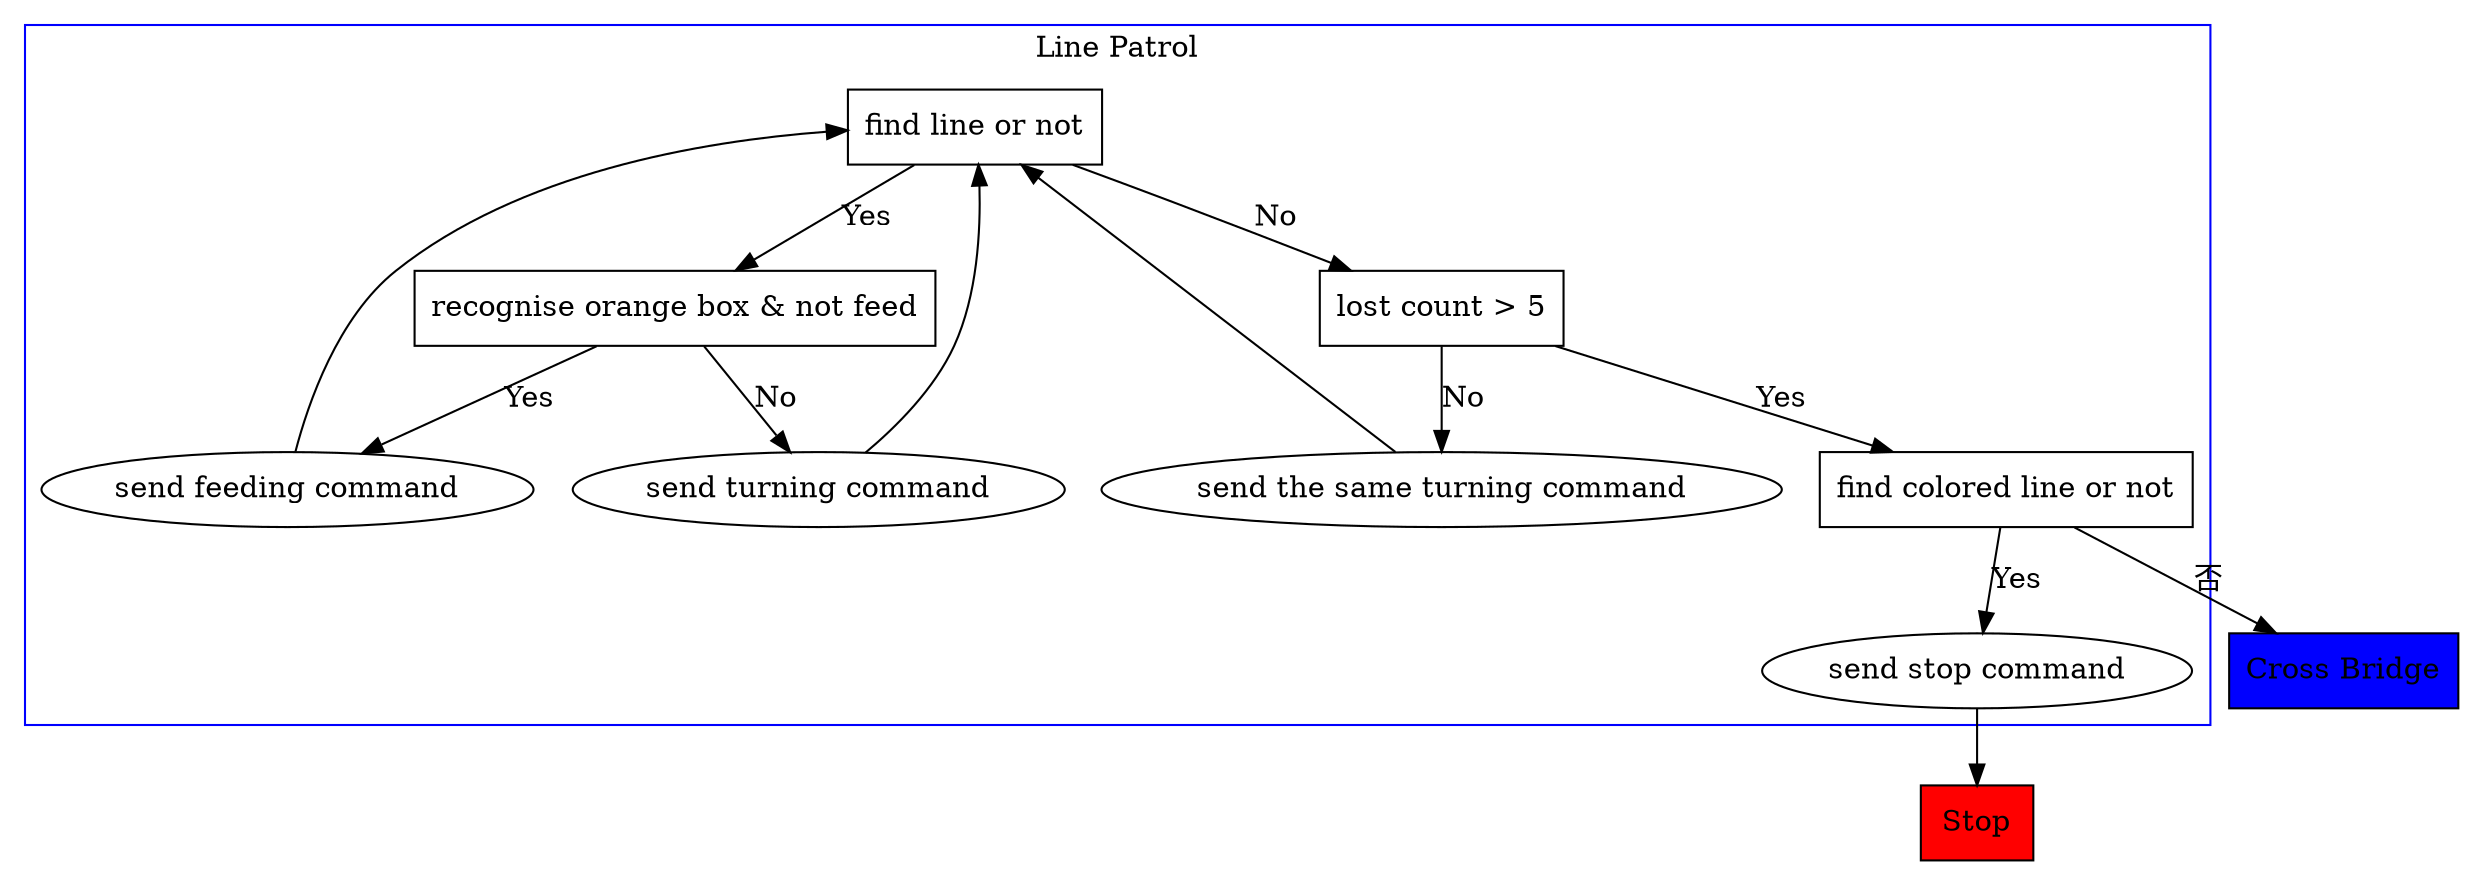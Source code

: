 digraph G {
    compound=true;
    subgraph cluster0 {
        color=blue
        label="Line Patrol"
        "find line or not" [shape=box]
        "recognise orange box & not feed" [shape= box]
        "find line or not" -> "recognise orange box & not feed" [label="Yes"]
        "recognise orange box & not feed" -> "send feeding command" [label="Yes"]
        "recognise orange box & not feed" -> "send turning command" [label="No"]
        "send feeding command" -> "find line or not"
        "send turning command" -> "find line or not"
        "lost count > 5" [shape=box]
        "find line or not" -> "lost count > 5" [label="No"]
        "find colored line or not" [shape=box]
        "lost count > 5" -> "send the same turning command" [label="No"]
        "lost count > 5" -> "find colored line or not" [label="Yes"]
        "send the same turning command" -> "find line or not"
        "find colored line or not" -> "send stop command" [label="Yes"]
    }
    Stop [shape=box fillcolor=red style=filled]
    "Cross Bridge" [shape=box fillcolor=blue style=filled]
    "send stop command" -> Stop
    "find colored line or not" -> "Cross Bridge" [label="否"]
}